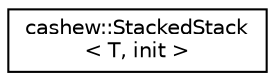 digraph "Graphical Class Hierarchy"
{
  edge [fontname="Helvetica",fontsize="10",labelfontname="Helvetica",labelfontsize="10"];
  node [fontname="Helvetica",fontsize="10",shape=record];
  rankdir="LR";
  Node0 [label="cashew::StackedStack\l\< T, init \>",height=0.2,width=0.4,color="black", fillcolor="white", style="filled",URL="$structcashew_1_1_stacked_stack.html"];
}
